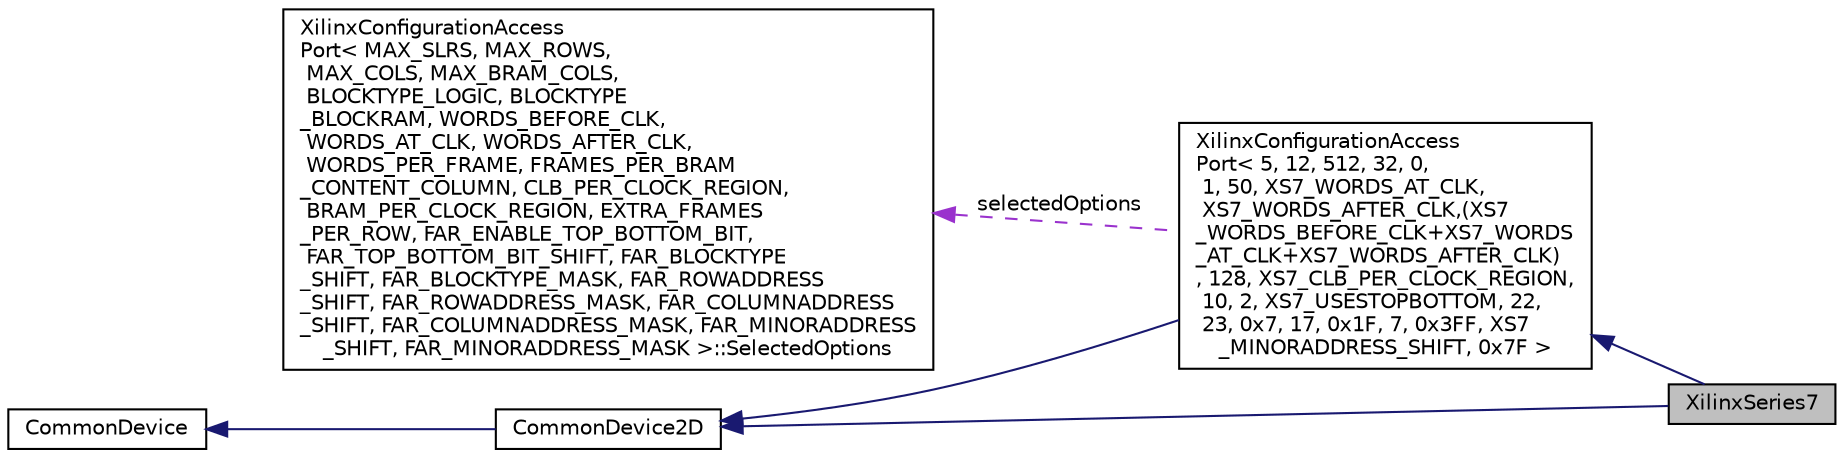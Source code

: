 digraph "XilinxSeries7"
{
 // INTERACTIVE_SVG=YES
 // LATEX_PDF_SIZE
  edge [fontname="Helvetica",fontsize="10",labelfontname="Helvetica",labelfontsize="10"];
  node [fontname="Helvetica",fontsize="10",shape=record];
  rankdir="LR";
  Node1 [label="XilinxSeries7",height=0.2,width=0.4,color="black", fillcolor="grey75", style="filled", fontcolor="black",tooltip=" "];
  Node2 -> Node1 [dir="back",color="midnightblue",fontsize="10",style="solid",fontname="Helvetica"];
  Node2 [label="CommonDevice2D",height=0.2,width=0.4,color="black", fillcolor="white", style="filled",URL="$classCommonDevice2D.html",tooltip=" "];
  Node3 -> Node2 [dir="back",color="midnightblue",fontsize="10",style="solid",fontname="Helvetica"];
  Node3 [label="CommonDevice",height=0.2,width=0.4,color="black", fillcolor="white", style="filled",URL="$classCommonDevice.html",tooltip=" "];
  Node4 -> Node1 [dir="back",color="midnightblue",fontsize="10",style="solid",fontname="Helvetica"];
  Node4 [label="XilinxConfigurationAccess\lPort\< 5, 12, 512, 32, 0,\l 1, 50, XS7_WORDS_AT_CLK,\l XS7_WORDS_AFTER_CLK,(XS7\l_WORDS_BEFORE_CLK+XS7_WORDS\l_AT_CLK+XS7_WORDS_AFTER_CLK)\l, 128, XS7_CLB_PER_CLOCK_REGION,\l 10, 2, XS7_USESTOPBOTTOM, 22,\l 23, 0x7, 17, 0x1F, 7, 0x3FF, XS7\l_MINORADDRESS_SHIFT, 0x7F \>",height=0.2,width=0.4,color="black", fillcolor="white", style="filled",URL="$classXilinxConfigurationAccessPort.html",tooltip=" "];
  Node2 -> Node4 [dir="back",color="midnightblue",fontsize="10",style="solid",fontname="Helvetica"];
  Node5 -> Node4 [dir="back",color="darkorchid3",fontsize="10",style="dashed",label=" selectedOptions" ,fontname="Helvetica"];
  Node5 [label="XilinxConfigurationAccess\lPort\< MAX_SLRS, MAX_ROWS,\l MAX_COLS, MAX_BRAM_COLS,\l BLOCKTYPE_LOGIC, BLOCKTYPE\l_BLOCKRAM, WORDS_BEFORE_CLK,\l WORDS_AT_CLK, WORDS_AFTER_CLK,\l WORDS_PER_FRAME, FRAMES_PER_BRAM\l_CONTENT_COLUMN, CLB_PER_CLOCK_REGION,\l BRAM_PER_CLOCK_REGION, EXTRA_FRAMES\l_PER_ROW, FAR_ENABLE_TOP_BOTTOM_BIT,\l FAR_TOP_BOTTOM_BIT_SHIFT, FAR_BLOCKTYPE\l_SHIFT, FAR_BLOCKTYPE_MASK, FAR_ROWADDRESS\l_SHIFT, FAR_ROWADDRESS_MASK, FAR_COLUMNADDRESS\l_SHIFT, FAR_COLUMNADDRESS_MASK, FAR_MINORADDRESS\l_SHIFT, FAR_MINORADDRESS_MASK \>::SelectedOptions",height=0.2,width=0.4,color="black", fillcolor="white", style="filled",URL="$structXilinxConfigurationAccessPort_1_1SelectedOptions.html",tooltip=" "];
}
